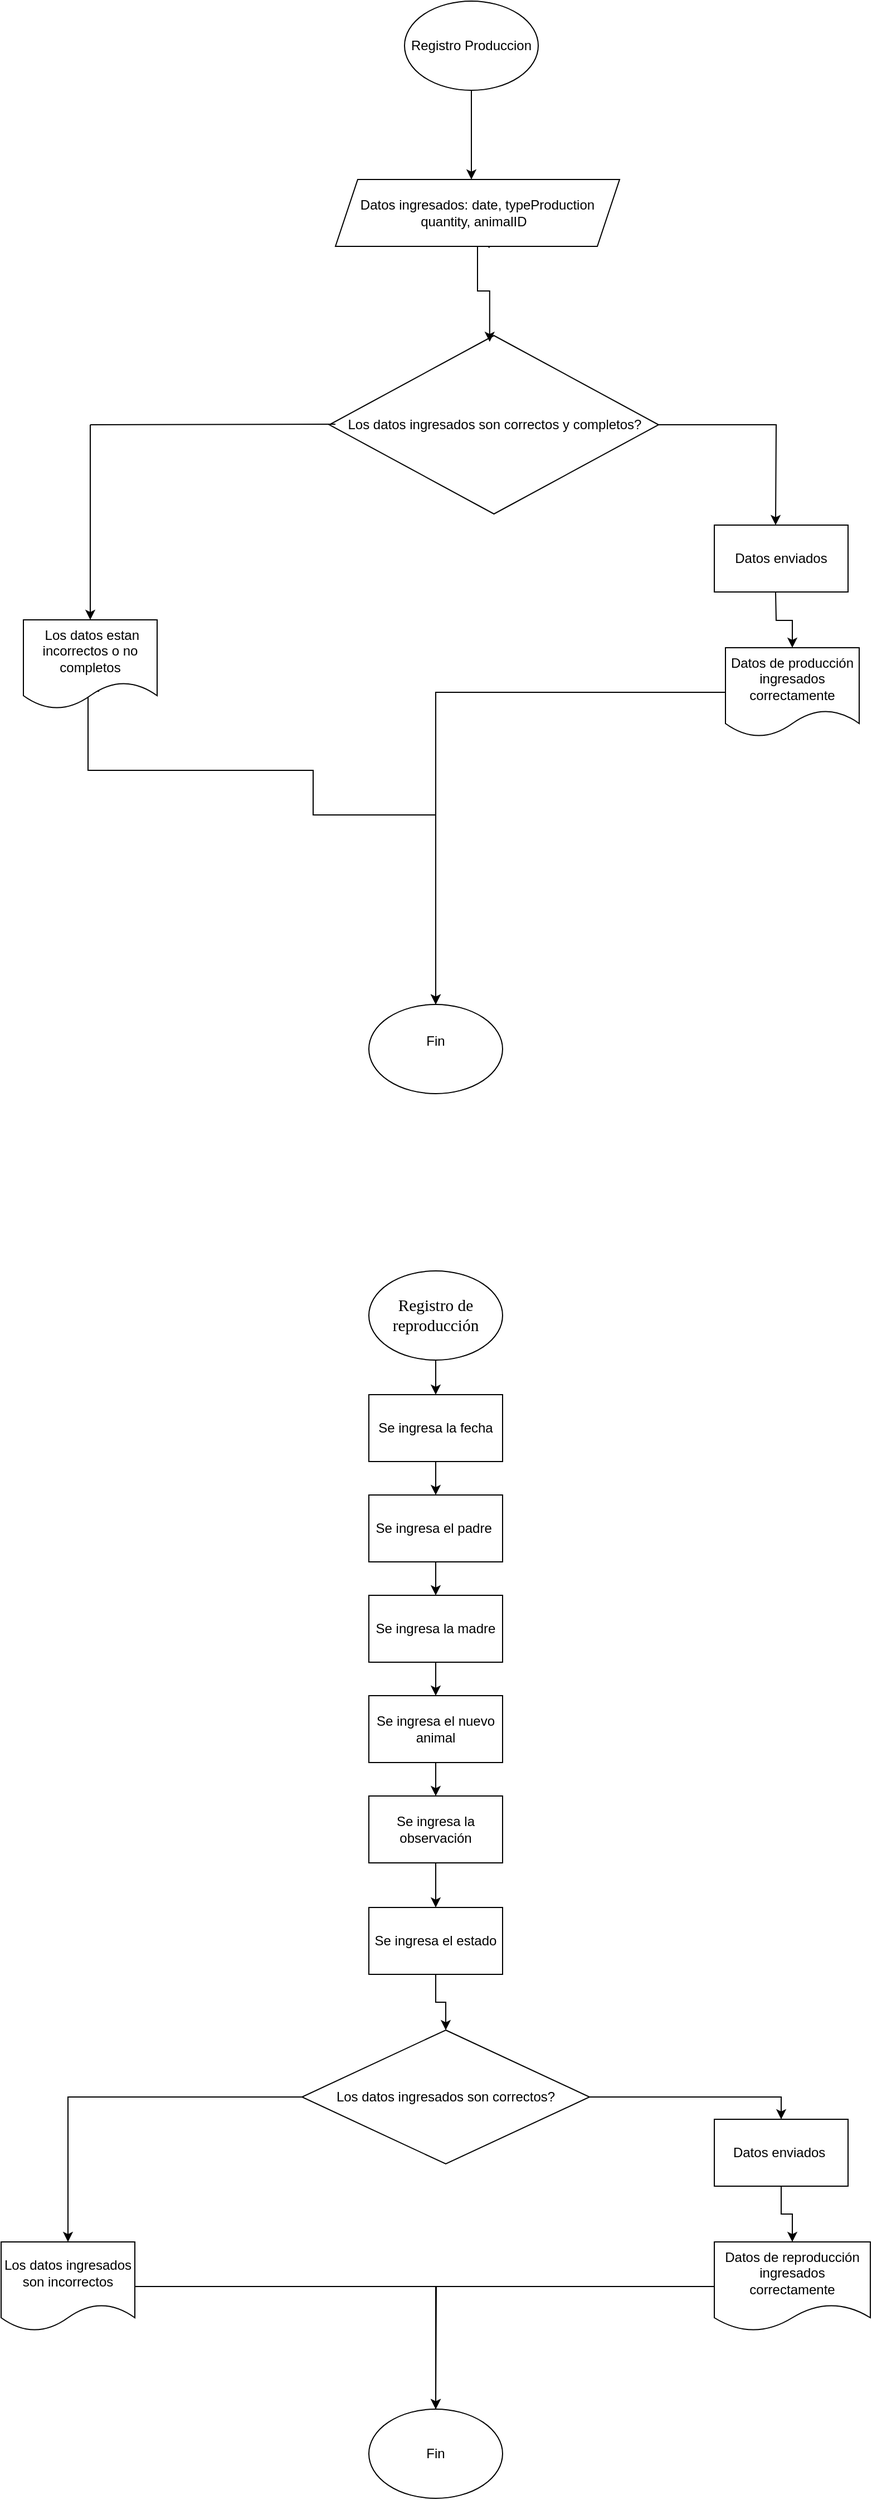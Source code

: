 <mxfile version="24.4.8" type="device">
  <diagram name="Página-1" id="bWfWF3N8jvyV1MjqH5SP">
    <mxGraphModel dx="926" dy="493" grid="1" gridSize="10" guides="1" tooltips="1" connect="1" arrows="1" fold="1" page="1" pageScale="1" pageWidth="827" pageHeight="1169" math="0" shadow="0">
      <root>
        <mxCell id="0" />
        <mxCell id="1" parent="0" />
        <mxCell id="ebJEwL9NtCBt9HkGgo9y-1" value="&lt;font style=&quot;vertical-align: inherit;&quot;&gt;&lt;font style=&quot;vertical-align: inherit;&quot;&gt;Registro Produccion&lt;/font&gt;&lt;/font&gt;" style="ellipse;whiteSpace=wrap;html=1;" vertex="1" parent="1">
          <mxGeometry x="362" y="30" width="120" height="80" as="geometry" />
        </mxCell>
        <mxCell id="ebJEwL9NtCBt9HkGgo9y-19" style="edgeStyle=orthogonalEdgeStyle;rounded=0;orthogonalLoop=1;jettySize=auto;html=1;exitX=1;exitY=0.5;exitDx=0;exitDy=0;entryX=0.5;entryY=0;entryDx=0;entryDy=0;" edge="1" parent="1" source="ebJEwL9NtCBt9HkGgo9y-4">
          <mxGeometry relative="1" as="geometry">
            <mxPoint x="695" y="500" as="targetPoint" />
          </mxGeometry>
        </mxCell>
        <mxCell id="ebJEwL9NtCBt9HkGgo9y-4" value="&lt;div style=&quot;&quot;&gt;&lt;font style=&quot;vertical-align: inherit;&quot;&gt;&lt;font style=&quot;vertical-align: inherit;&quot;&gt;Los datos ingresados son correctos y completos?&lt;/font&gt;&lt;/font&gt;&lt;/div&gt;" style="rhombus;whiteSpace=wrap;html=1;align=center;" vertex="1" parent="1">
          <mxGeometry x="294.5" y="330" width="295.5" height="160" as="geometry" />
        </mxCell>
        <mxCell id="ebJEwL9NtCBt9HkGgo9y-5" value="" style="endArrow=classic;html=1;rounded=0;exitX=0.5;exitY=1;exitDx=0;exitDy=0;" edge="1" parent="1" source="ebJEwL9NtCBt9HkGgo9y-1">
          <mxGeometry width="50" height="50" relative="1" as="geometry">
            <mxPoint x="190" y="310" as="sourcePoint" />
            <mxPoint x="422" y="190" as="targetPoint" />
          </mxGeometry>
        </mxCell>
        <mxCell id="ebJEwL9NtCBt9HkGgo9y-7" value="" style="endArrow=classic;html=1;rounded=0;exitX=0.454;exitY=1.022;exitDx=0;exitDy=0;exitPerimeter=0;entryX=0.454;entryY=0.045;entryDx=0;entryDy=0;entryPerimeter=0;" edge="1" parent="1" target="ebJEwL9NtCBt9HkGgo9y-15">
          <mxGeometry width="50" height="50" relative="1" as="geometry">
            <mxPoint x="438.04" y="251.32" as="sourcePoint" />
            <mxPoint x="420" y="310" as="targetPoint" />
          </mxGeometry>
        </mxCell>
        <mxCell id="ebJEwL9NtCBt9HkGgo9y-9" value="" style="endArrow=none;html=1;rounded=0;entryX=0;entryY=0.5;entryDx=0;entryDy=0;" edge="1" parent="1">
          <mxGeometry width="50" height="50" relative="1" as="geometry">
            <mxPoint x="80" y="410" as="sourcePoint" />
            <mxPoint x="300" y="409.5" as="targetPoint" />
          </mxGeometry>
        </mxCell>
        <mxCell id="ebJEwL9NtCBt9HkGgo9y-11" value="" style="endArrow=classic;html=1;rounded=0;entryX=0.5;entryY=0;entryDx=0;entryDy=0;" edge="1" parent="1" target="ebJEwL9NtCBt9HkGgo9y-23">
          <mxGeometry width="50" height="50" relative="1" as="geometry">
            <mxPoint x="80" y="410" as="sourcePoint" />
            <mxPoint x="80.0" y="460" as="targetPoint" />
          </mxGeometry>
        </mxCell>
        <mxCell id="ebJEwL9NtCBt9HkGgo9y-15" value="Datos ingresados: date, typeProduction&lt;div&gt;quantity, animalID&amp;nbsp;&amp;nbsp;&lt;/div&gt;" style="shape=parallelogram;perimeter=parallelogramPerimeter;whiteSpace=wrap;html=1;fixedSize=1;" vertex="1" parent="1">
          <mxGeometry x="300" y="190" width="255" height="60" as="geometry" />
        </mxCell>
        <mxCell id="ebJEwL9NtCBt9HkGgo9y-17" style="edgeStyle=orthogonalEdgeStyle;rounded=0;orthogonalLoop=1;jettySize=auto;html=1;exitX=0.5;exitY=1;exitDx=0;exitDy=0;entryX=0.487;entryY=0.035;entryDx=0;entryDy=0;entryPerimeter=0;" edge="1" parent="1" source="ebJEwL9NtCBt9HkGgo9y-15" target="ebJEwL9NtCBt9HkGgo9y-4">
          <mxGeometry relative="1" as="geometry" />
        </mxCell>
        <mxCell id="ebJEwL9NtCBt9HkGgo9y-22" style="edgeStyle=orthogonalEdgeStyle;rounded=0;orthogonalLoop=1;jettySize=auto;html=1;exitX=0.5;exitY=1;exitDx=0;exitDy=0;entryX=0.5;entryY=0;entryDx=0;entryDy=0;" edge="1" parent="1" target="ebJEwL9NtCBt9HkGgo9y-21">
          <mxGeometry relative="1" as="geometry">
            <mxPoint x="695" y="560" as="sourcePoint" />
          </mxGeometry>
        </mxCell>
        <mxCell id="ebJEwL9NtCBt9HkGgo9y-21" value="Datos de producción ingresados correctamente" style="shape=document;whiteSpace=wrap;html=1;boundedLbl=1;" vertex="1" parent="1">
          <mxGeometry x="650" y="610" width="120" height="80" as="geometry" />
        </mxCell>
        <mxCell id="ebJEwL9NtCBt9HkGgo9y-28" style="edgeStyle=orthogonalEdgeStyle;rounded=0;orthogonalLoop=1;jettySize=auto;html=1;exitX=0.567;exitY=0.8;exitDx=0;exitDy=0;entryX=0.5;entryY=0;entryDx=0;entryDy=0;exitPerimeter=0;" edge="1" parent="1" source="ebJEwL9NtCBt9HkGgo9y-23" target="ebJEwL9NtCBt9HkGgo9y-25">
          <mxGeometry relative="1" as="geometry">
            <Array as="points">
              <mxPoint x="78" y="720" />
              <mxPoint x="280" y="720" />
              <mxPoint x="280" y="760" />
              <mxPoint x="390" y="760" />
            </Array>
          </mxGeometry>
        </mxCell>
        <mxCell id="ebJEwL9NtCBt9HkGgo9y-23" value="&amp;nbsp;Los datos estan incorrectos o no completos" style="shape=document;whiteSpace=wrap;html=1;boundedLbl=1;" vertex="1" parent="1">
          <mxGeometry x="20" y="585" width="120" height="80" as="geometry" />
        </mxCell>
        <mxCell id="ebJEwL9NtCBt9HkGgo9y-25" value="Fin&lt;div&gt;&lt;br&gt;&lt;/div&gt;" style="ellipse;whiteSpace=wrap;html=1;" vertex="1" parent="1">
          <mxGeometry x="330" y="930" width="120" height="80" as="geometry" />
        </mxCell>
        <mxCell id="ebJEwL9NtCBt9HkGgo9y-30" style="edgeStyle=orthogonalEdgeStyle;rounded=0;orthogonalLoop=1;jettySize=auto;html=1;entryX=0.5;entryY=0;entryDx=0;entryDy=0;" edge="1" parent="1" source="ebJEwL9NtCBt9HkGgo9y-21" target="ebJEwL9NtCBt9HkGgo9y-25">
          <mxGeometry relative="1" as="geometry">
            <mxPoint x="390" y="920" as="targetPoint" />
            <mxPoint x="720" y="780" as="sourcePoint" />
          </mxGeometry>
        </mxCell>
        <mxCell id="ebJEwL9NtCBt9HkGgo9y-32" value="Datos enviados" style="rounded=0;whiteSpace=wrap;html=1;" vertex="1" parent="1">
          <mxGeometry x="640" y="500" width="120" height="60" as="geometry" />
        </mxCell>
        <mxCell id="ebJEwL9NtCBt9HkGgo9y-40" style="edgeStyle=orthogonalEdgeStyle;rounded=0;orthogonalLoop=1;jettySize=auto;html=1;exitX=0.5;exitY=1;exitDx=0;exitDy=0;entryX=0.5;entryY=0;entryDx=0;entryDy=0;" edge="1" parent="1" source="ebJEwL9NtCBt9HkGgo9y-33" target="ebJEwL9NtCBt9HkGgo9y-34">
          <mxGeometry relative="1" as="geometry" />
        </mxCell>
        <mxCell id="ebJEwL9NtCBt9HkGgo9y-33" value="&lt;span id=&quot;docs-internal-guid-d9bcc515-7fff-02f5-b1e7-fee0ed0a630b&quot;&gt;&lt;span style=&quot;font-size: 11pt; font-family: &amp;quot;Times New Roman&amp;quot;, serif; background-color: transparent; font-variant-numeric: normal; font-variant-east-asian: normal; font-variant-alternates: normal; font-variant-position: normal; vertical-align: baseline; white-space-collapse: preserve;&quot;&gt;Registro de reproducción&lt;/span&gt;&lt;/span&gt;" style="ellipse;whiteSpace=wrap;html=1;" vertex="1" parent="1">
          <mxGeometry x="330" y="1169" width="120" height="80" as="geometry" />
        </mxCell>
        <mxCell id="ebJEwL9NtCBt9HkGgo9y-42" style="edgeStyle=orthogonalEdgeStyle;rounded=0;orthogonalLoop=1;jettySize=auto;html=1;exitX=0.5;exitY=1;exitDx=0;exitDy=0;entryX=0.5;entryY=0;entryDx=0;entryDy=0;" edge="1" parent="1" source="ebJEwL9NtCBt9HkGgo9y-34" target="ebJEwL9NtCBt9HkGgo9y-35">
          <mxGeometry relative="1" as="geometry" />
        </mxCell>
        <mxCell id="ebJEwL9NtCBt9HkGgo9y-34" value="Se ingresa la fecha" style="rounded=0;whiteSpace=wrap;html=1;" vertex="1" parent="1">
          <mxGeometry x="330" y="1280" width="120" height="60" as="geometry" />
        </mxCell>
        <mxCell id="ebJEwL9NtCBt9HkGgo9y-43" style="edgeStyle=orthogonalEdgeStyle;rounded=0;orthogonalLoop=1;jettySize=auto;html=1;exitX=0.5;exitY=1;exitDx=0;exitDy=0;entryX=0.5;entryY=0;entryDx=0;entryDy=0;" edge="1" parent="1" source="ebJEwL9NtCBt9HkGgo9y-35" target="ebJEwL9NtCBt9HkGgo9y-36">
          <mxGeometry relative="1" as="geometry" />
        </mxCell>
        <mxCell id="ebJEwL9NtCBt9HkGgo9y-35" value="Se ingresa el padre&amp;nbsp;" style="rounded=0;whiteSpace=wrap;html=1;" vertex="1" parent="1">
          <mxGeometry x="330" y="1370" width="120" height="60" as="geometry" />
        </mxCell>
        <mxCell id="ebJEwL9NtCBt9HkGgo9y-44" style="edgeStyle=orthogonalEdgeStyle;rounded=0;orthogonalLoop=1;jettySize=auto;html=1;exitX=0.5;exitY=1;exitDx=0;exitDy=0;" edge="1" parent="1" source="ebJEwL9NtCBt9HkGgo9y-36" target="ebJEwL9NtCBt9HkGgo9y-37">
          <mxGeometry relative="1" as="geometry" />
        </mxCell>
        <mxCell id="ebJEwL9NtCBt9HkGgo9y-36" value="Se ingresa la madre" style="rounded=0;whiteSpace=wrap;html=1;" vertex="1" parent="1">
          <mxGeometry x="330" y="1460" width="120" height="60" as="geometry" />
        </mxCell>
        <mxCell id="ebJEwL9NtCBt9HkGgo9y-45" style="edgeStyle=orthogonalEdgeStyle;rounded=0;orthogonalLoop=1;jettySize=auto;html=1;exitX=0.5;exitY=1;exitDx=0;exitDy=0;" edge="1" parent="1" source="ebJEwL9NtCBt9HkGgo9y-37" target="ebJEwL9NtCBt9HkGgo9y-38">
          <mxGeometry relative="1" as="geometry" />
        </mxCell>
        <mxCell id="ebJEwL9NtCBt9HkGgo9y-37" value="Se ingresa el nuevo animal" style="rounded=0;whiteSpace=wrap;html=1;" vertex="1" parent="1">
          <mxGeometry x="330" y="1550" width="120" height="60" as="geometry" />
        </mxCell>
        <mxCell id="ebJEwL9NtCBt9HkGgo9y-46" style="edgeStyle=orthogonalEdgeStyle;rounded=0;orthogonalLoop=1;jettySize=auto;html=1;exitX=0.5;exitY=1;exitDx=0;exitDy=0;entryX=0.5;entryY=0;entryDx=0;entryDy=0;" edge="1" parent="1" source="ebJEwL9NtCBt9HkGgo9y-38" target="ebJEwL9NtCBt9HkGgo9y-39">
          <mxGeometry relative="1" as="geometry" />
        </mxCell>
        <mxCell id="ebJEwL9NtCBt9HkGgo9y-38" value="Se ingresa la observación" style="rounded=0;whiteSpace=wrap;html=1;" vertex="1" parent="1">
          <mxGeometry x="330" y="1640" width="120" height="60" as="geometry" />
        </mxCell>
        <mxCell id="ebJEwL9NtCBt9HkGgo9y-48" style="edgeStyle=orthogonalEdgeStyle;rounded=0;orthogonalLoop=1;jettySize=auto;html=1;exitX=0.5;exitY=1;exitDx=0;exitDy=0;entryX=0.5;entryY=0;entryDx=0;entryDy=0;" edge="1" parent="1" source="ebJEwL9NtCBt9HkGgo9y-39" target="ebJEwL9NtCBt9HkGgo9y-47">
          <mxGeometry relative="1" as="geometry" />
        </mxCell>
        <mxCell id="ebJEwL9NtCBt9HkGgo9y-39" value="Se ingresa el estado" style="rounded=0;whiteSpace=wrap;html=1;" vertex="1" parent="1">
          <mxGeometry x="330" y="1740" width="120" height="60" as="geometry" />
        </mxCell>
        <mxCell id="ebJEwL9NtCBt9HkGgo9y-50" style="edgeStyle=orthogonalEdgeStyle;rounded=0;orthogonalLoop=1;jettySize=auto;html=1;exitX=0;exitY=0.5;exitDx=0;exitDy=0;entryX=0.5;entryY=0;entryDx=0;entryDy=0;" edge="1" parent="1" source="ebJEwL9NtCBt9HkGgo9y-47" target="ebJEwL9NtCBt9HkGgo9y-49">
          <mxGeometry relative="1" as="geometry" />
        </mxCell>
        <mxCell id="ebJEwL9NtCBt9HkGgo9y-52" style="edgeStyle=orthogonalEdgeStyle;rounded=0;orthogonalLoop=1;jettySize=auto;html=1;exitX=1;exitY=0.5;exitDx=0;exitDy=0;entryX=0.5;entryY=0;entryDx=0;entryDy=0;" edge="1" parent="1" source="ebJEwL9NtCBt9HkGgo9y-47" target="ebJEwL9NtCBt9HkGgo9y-51">
          <mxGeometry relative="1" as="geometry" />
        </mxCell>
        <mxCell id="ebJEwL9NtCBt9HkGgo9y-47" value="Los datos ingresados son correctos?" style="rhombus;whiteSpace=wrap;html=1;" vertex="1" parent="1">
          <mxGeometry x="270" y="1850" width="258" height="120" as="geometry" />
        </mxCell>
        <mxCell id="ebJEwL9NtCBt9HkGgo9y-57" style="edgeStyle=orthogonalEdgeStyle;rounded=0;orthogonalLoop=1;jettySize=auto;html=1;exitX=1;exitY=0.5;exitDx=0;exitDy=0;" edge="1" parent="1" source="ebJEwL9NtCBt9HkGgo9y-49">
          <mxGeometry relative="1" as="geometry">
            <mxPoint x="390" y="2190" as="targetPoint" />
          </mxGeometry>
        </mxCell>
        <mxCell id="ebJEwL9NtCBt9HkGgo9y-49" value="Los datos ingresados son incorrectos" style="shape=document;whiteSpace=wrap;html=1;boundedLbl=1;" vertex="1" parent="1">
          <mxGeometry y="2040" width="120" height="80" as="geometry" />
        </mxCell>
        <mxCell id="ebJEwL9NtCBt9HkGgo9y-54" style="edgeStyle=orthogonalEdgeStyle;rounded=0;orthogonalLoop=1;jettySize=auto;html=1;exitX=0.5;exitY=1;exitDx=0;exitDy=0;entryX=0.5;entryY=0;entryDx=0;entryDy=0;" edge="1" parent="1" source="ebJEwL9NtCBt9HkGgo9y-51" target="ebJEwL9NtCBt9HkGgo9y-53">
          <mxGeometry relative="1" as="geometry" />
        </mxCell>
        <mxCell id="ebJEwL9NtCBt9HkGgo9y-51" value="Datos enviados&amp;nbsp;" style="rounded=0;whiteSpace=wrap;html=1;" vertex="1" parent="1">
          <mxGeometry x="640" y="1930" width="120" height="60" as="geometry" />
        </mxCell>
        <mxCell id="ebJEwL9NtCBt9HkGgo9y-56" style="edgeStyle=orthogonalEdgeStyle;rounded=0;orthogonalLoop=1;jettySize=auto;html=1;exitX=0;exitY=0.5;exitDx=0;exitDy=0;entryX=0.5;entryY=0;entryDx=0;entryDy=0;" edge="1" parent="1" source="ebJEwL9NtCBt9HkGgo9y-53" target="ebJEwL9NtCBt9HkGgo9y-55">
          <mxGeometry relative="1" as="geometry" />
        </mxCell>
        <mxCell id="ebJEwL9NtCBt9HkGgo9y-53" value="Datos de reproducción ingresados correctamente" style="shape=document;whiteSpace=wrap;html=1;boundedLbl=1;" vertex="1" parent="1">
          <mxGeometry x="640" y="2040" width="140" height="80" as="geometry" />
        </mxCell>
        <mxCell id="ebJEwL9NtCBt9HkGgo9y-55" value="Fin" style="ellipse;whiteSpace=wrap;html=1;" vertex="1" parent="1">
          <mxGeometry x="330" y="2190" width="120" height="80" as="geometry" />
        </mxCell>
      </root>
    </mxGraphModel>
  </diagram>
</mxfile>
